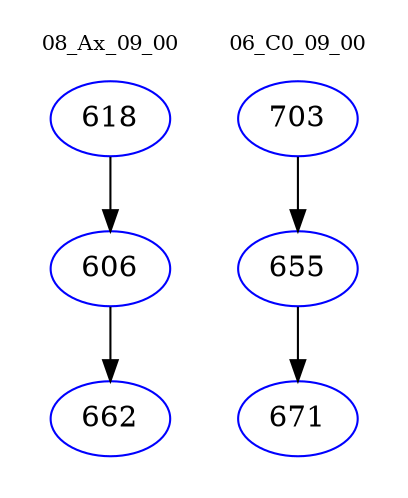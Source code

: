 digraph{
subgraph cluster_0 {
color = white
label = "08_Ax_09_00";
fontsize=10;
T0_618 [label="618", color="blue"]
T0_618 -> T0_606 [color="black"]
T0_606 [label="606", color="blue"]
T0_606 -> T0_662 [color="black"]
T0_662 [label="662", color="blue"]
}
subgraph cluster_1 {
color = white
label = "06_C0_09_00";
fontsize=10;
T1_703 [label="703", color="blue"]
T1_703 -> T1_655 [color="black"]
T1_655 [label="655", color="blue"]
T1_655 -> T1_671 [color="black"]
T1_671 [label="671", color="blue"]
}
}
